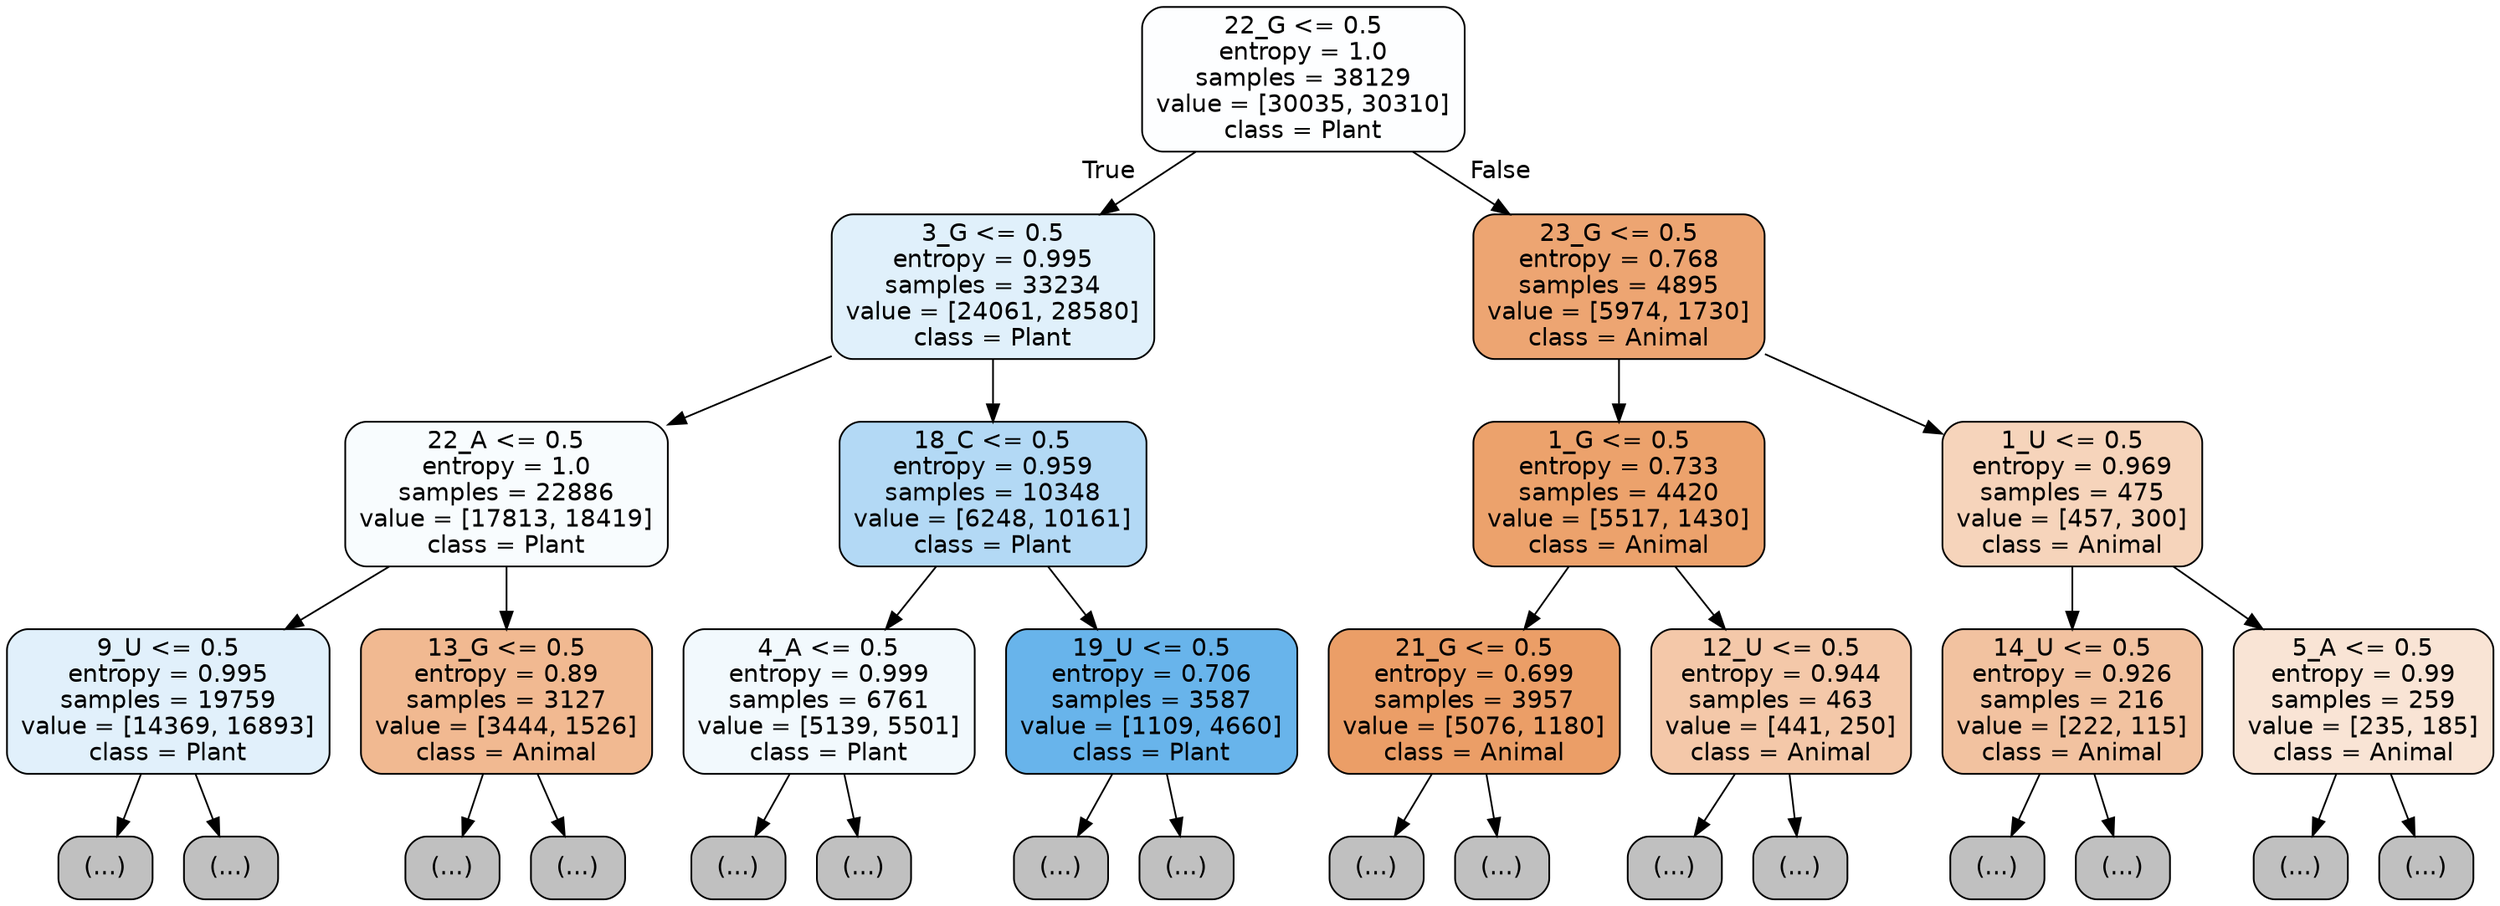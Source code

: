 digraph Tree {
node [shape=box, style="filled, rounded", color="black", fontname="helvetica"] ;
edge [fontname="helvetica"] ;
0 [label="22_G <= 0.5\nentropy = 1.0\nsamples = 38129\nvalue = [30035, 30310]\nclass = Plant", fillcolor="#fdfeff"] ;
1 [label="3_G <= 0.5\nentropy = 0.995\nsamples = 33234\nvalue = [24061, 28580]\nclass = Plant", fillcolor="#e0f0fb"] ;
0 -> 1 [labeldistance=2.5, labelangle=45, headlabel="True"] ;
2 [label="22_A <= 0.5\nentropy = 1.0\nsamples = 22886\nvalue = [17813, 18419]\nclass = Plant", fillcolor="#f8fcfe"] ;
1 -> 2 ;
3 [label="9_U <= 0.5\nentropy = 0.995\nsamples = 19759\nvalue = [14369, 16893]\nclass = Plant", fillcolor="#e1f0fb"] ;
2 -> 3 ;
4 [label="(...)", fillcolor="#C0C0C0"] ;
3 -> 4 ;
6177 [label="(...)", fillcolor="#C0C0C0"] ;
3 -> 6177 ;
8950 [label="13_G <= 0.5\nentropy = 0.89\nsamples = 3127\nvalue = [3444, 1526]\nclass = Animal", fillcolor="#f1b991"] ;
2 -> 8950 ;
8951 [label="(...)", fillcolor="#C0C0C0"] ;
8950 -> 8951 ;
9984 [label="(...)", fillcolor="#C0C0C0"] ;
8950 -> 9984 ;
10353 [label="18_C <= 0.5\nentropy = 0.959\nsamples = 10348\nvalue = [6248, 10161]\nclass = Plant", fillcolor="#b3d9f5"] ;
1 -> 10353 ;
10354 [label="4_A <= 0.5\nentropy = 0.999\nsamples = 6761\nvalue = [5139, 5501]\nclass = Plant", fillcolor="#f2f9fd"] ;
10353 -> 10354 ;
10355 [label="(...)", fillcolor="#C0C0C0"] ;
10354 -> 10355 ;
12668 [label="(...)", fillcolor="#C0C0C0"] ;
10354 -> 12668 ;
13525 [label="19_U <= 0.5\nentropy = 0.706\nsamples = 3587\nvalue = [1109, 4660]\nclass = Plant", fillcolor="#68b4eb"] ;
10353 -> 13525 ;
13526 [label="(...)", fillcolor="#C0C0C0"] ;
13525 -> 13526 ;
14275 [label="(...)", fillcolor="#C0C0C0"] ;
13525 -> 14275 ;
14576 [label="23_G <= 0.5\nentropy = 0.768\nsamples = 4895\nvalue = [5974, 1730]\nclass = Animal", fillcolor="#eda572"] ;
0 -> 14576 [labeldistance=2.5, labelangle=-45, headlabel="False"] ;
14577 [label="1_G <= 0.5\nentropy = 0.733\nsamples = 4420\nvalue = [5517, 1430]\nclass = Animal", fillcolor="#eca26c"] ;
14576 -> 14577 ;
14578 [label="21_G <= 0.5\nentropy = 0.699\nsamples = 3957\nvalue = [5076, 1180]\nclass = Animal", fillcolor="#eb9e67"] ;
14577 -> 14578 ;
14579 [label="(...)", fillcolor="#C0C0C0"] ;
14578 -> 14579 ;
15602 [label="(...)", fillcolor="#C0C0C0"] ;
14578 -> 15602 ;
16065 [label="12_U <= 0.5\nentropy = 0.944\nsamples = 463\nvalue = [441, 250]\nclass = Animal", fillcolor="#f4c8a9"] ;
14577 -> 16065 ;
16066 [label="(...)", fillcolor="#C0C0C0"] ;
16065 -> 16066 ;
16217 [label="(...)", fillcolor="#C0C0C0"] ;
16065 -> 16217 ;
16278 [label="1_U <= 0.5\nentropy = 0.969\nsamples = 475\nvalue = [457, 300]\nclass = Animal", fillcolor="#f6d4bb"] ;
14576 -> 16278 ;
16279 [label="14_U <= 0.5\nentropy = 0.926\nsamples = 216\nvalue = [222, 115]\nclass = Animal", fillcolor="#f2c2a0"] ;
16278 -> 16279 ;
16280 [label="(...)", fillcolor="#C0C0C0"] ;
16279 -> 16280 ;
16369 [label="(...)", fillcolor="#C0C0C0"] ;
16279 -> 16369 ;
16416 [label="5_A <= 0.5\nentropy = 0.99\nsamples = 259\nvalue = [235, 185]\nclass = Animal", fillcolor="#f9e4d5"] ;
16278 -> 16416 ;
16417 [label="(...)", fillcolor="#C0C0C0"] ;
16416 -> 16417 ;
16492 [label="(...)", fillcolor="#C0C0C0"] ;
16416 -> 16492 ;
}